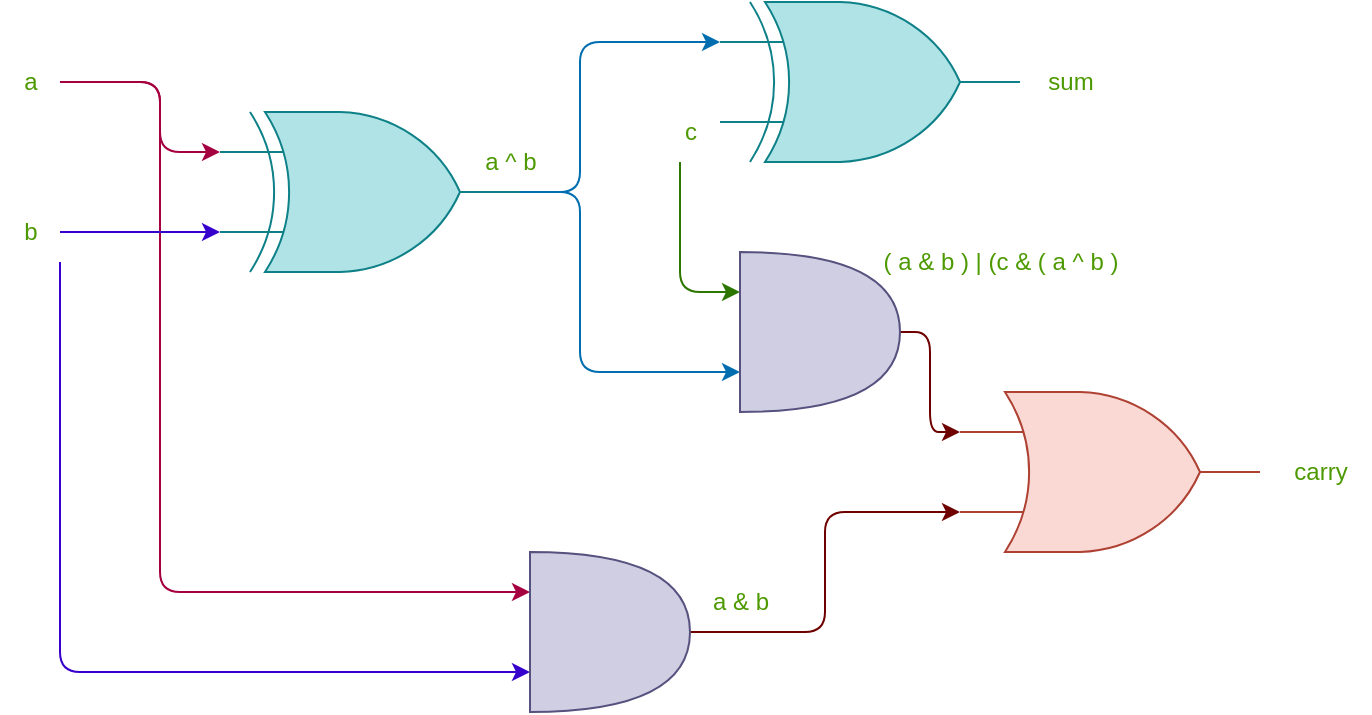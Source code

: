 <mxfile>
    <diagram id="dM_LisWshwMdED85blx-" name="Page-1">
        <mxGraphModel dx="822" dy="667" grid="1" gridSize="10" guides="1" tooltips="1" connect="1" arrows="1" fold="1" page="1" pageScale="1" pageWidth="850" pageHeight="1100" math="0" shadow="0">
            <root>
                <mxCell id="0"/>
                <mxCell id="1" parent="0"/>
                <mxCell id="8" value="" style="html=1;entryX=0;entryY=0.25;entryDx=0;entryDy=0;entryPerimeter=0;exitX=1;exitY=0.5;exitDx=0;exitDy=0;exitPerimeter=0;edgeStyle=elbowEdgeStyle;fillColor=#1ba1e2;strokeColor=#006EAF;" parent="1" source="6" target="7" edge="1">
                    <mxGeometry relative="1" as="geometry">
                        <mxPoint x="415" y="340" as="sourcePoint"/>
                        <Array as="points">
                            <mxPoint x="370" y="220"/>
                        </Array>
                    </mxGeometry>
                </mxCell>
                <mxCell id="27" style="edgeStyle=elbowEdgeStyle;html=1;exitX=1;exitY=0.5;exitDx=0;exitDy=0;exitPerimeter=0;entryX=0;entryY=0.75;entryDx=0;entryDy=0;entryPerimeter=0;fillColor=#1ba1e2;strokeColor=#006EAF;" parent="1" source="6" target="25" edge="1">
                    <mxGeometry relative="1" as="geometry">
                        <Array as="points">
                            <mxPoint x="370" y="270"/>
                        </Array>
                    </mxGeometry>
                </mxCell>
                <mxCell id="6" value="" style="verticalLabelPosition=bottom;shadow=0;dashed=0;align=center;html=1;verticalAlign=top;shape=mxgraph.electrical.logic_gates.logic_gate;operation=xor;fillColor=#b0e3e6;strokeColor=#0e8088;" parent="1" vertex="1">
                    <mxGeometry x="190" y="230" width="150" height="80" as="geometry"/>
                </mxCell>
                <mxCell id="7" value="" style="verticalLabelPosition=bottom;shadow=0;dashed=0;align=center;html=1;verticalAlign=top;shape=mxgraph.electrical.logic_gates.logic_gate;operation=xor;fillColor=#b0e3e6;strokeColor=#0e8088;" parent="1" vertex="1">
                    <mxGeometry x="440" y="175" width="150" height="80" as="geometry"/>
                </mxCell>
                <mxCell id="17" style="edgeStyle=elbowEdgeStyle;html=1;entryX=0;entryY=0.25;entryDx=0;entryDy=0;entryPerimeter=0;fillColor=#d80073;strokeColor=#A50040;" parent="1" source="11" target="6" edge="1">
                    <mxGeometry relative="1" as="geometry">
                        <Array as="points">
                            <mxPoint x="160" y="240"/>
                        </Array>
                    </mxGeometry>
                </mxCell>
                <mxCell id="19" style="edgeStyle=elbowEdgeStyle;html=1;entryX=0;entryY=0.25;entryDx=0;entryDy=0;entryPerimeter=0;fillColor=#d80073;strokeColor=#A50040;" parent="1" source="11" target="16" edge="1">
                    <mxGeometry relative="1" as="geometry">
                        <Array as="points">
                            <mxPoint x="160" y="360"/>
                            <mxPoint x="230" y="270"/>
                            <mxPoint x="230" y="340"/>
                        </Array>
                    </mxGeometry>
                </mxCell>
                <mxCell id="11" value="&lt;font color=&quot;#4d9900&quot;&gt;a&lt;/font&gt;" style="text;html=1;align=center;verticalAlign=middle;resizable=0;points=[];autosize=1;strokeColor=none;fillColor=none;" parent="1" vertex="1">
                    <mxGeometry x="80" y="200" width="30" height="30" as="geometry"/>
                </mxCell>
                <mxCell id="18" style="edgeStyle=elbowEdgeStyle;html=1;entryX=0;entryY=0.75;entryDx=0;entryDy=0;entryPerimeter=0;fillColor=#6a00ff;strokeColor=#3700CC;" parent="1" source="12" target="6" edge="1">
                    <mxGeometry relative="1" as="geometry"/>
                </mxCell>
                <mxCell id="22" style="edgeStyle=elbowEdgeStyle;html=1;entryX=0;entryY=0.75;entryDx=0;entryDy=0;entryPerimeter=0;fillColor=#6a00ff;strokeColor=#3700CC;" parent="1" source="12" target="16" edge="1">
                    <mxGeometry relative="1" as="geometry">
                        <Array as="points">
                            <mxPoint x="110" y="410"/>
                        </Array>
                    </mxGeometry>
                </mxCell>
                <mxCell id="12" value="&lt;font color=&quot;#4d9900&quot;&gt;b&lt;/font&gt;" style="text;html=1;align=center;verticalAlign=middle;resizable=0;points=[];autosize=1;strokeColor=none;fillColor=none;" parent="1" vertex="1">
                    <mxGeometry x="80" y="275" width="30" height="30" as="geometry"/>
                </mxCell>
                <mxCell id="26" style="edgeStyle=elbowEdgeStyle;html=1;entryX=0;entryY=0.25;entryDx=0;entryDy=0;entryPerimeter=0;fillColor=#60a917;strokeColor=#2D7600;" parent="1" source="13" target="25" edge="1">
                    <mxGeometry relative="1" as="geometry">
                        <Array as="points">
                            <mxPoint x="420" y="290"/>
                            <mxPoint x="485" y="280"/>
                        </Array>
                    </mxGeometry>
                </mxCell>
                <mxCell id="13" value="&lt;font color=&quot;#4d9900&quot;&gt;c&lt;/font&gt;" style="text;html=1;align=center;verticalAlign=middle;resizable=0;points=[];autosize=1;strokeColor=none;fillColor=none;" parent="1" vertex="1">
                    <mxGeometry x="410" y="225" width="30" height="30" as="geometry"/>
                </mxCell>
                <mxCell id="15" value="&lt;font color=&quot;#4d9900&quot;&gt;sum&lt;/font&gt;" style="text;html=1;align=center;verticalAlign=middle;resizable=0;points=[];autosize=1;strokeColor=none;fillColor=none;" parent="1" vertex="1">
                    <mxGeometry x="590" y="200" width="50" height="30" as="geometry"/>
                </mxCell>
                <mxCell id="24" style="edgeStyle=elbowEdgeStyle;html=1;exitX=1;exitY=0.5;exitDx=0;exitDy=0;exitPerimeter=0;entryX=0;entryY=0.75;entryDx=0;entryDy=0;entryPerimeter=0;fillColor=#a20025;strokeColor=#6F0000;" parent="1" source="16" target="23" edge="1">
                    <mxGeometry relative="1" as="geometry"/>
                </mxCell>
                <mxCell id="16" value="" style="shape=or;whiteSpace=wrap;html=1;fillColor=#d0cee2;strokeColor=#56517e;" parent="1" vertex="1">
                    <mxGeometry x="345" y="450" width="80" height="80" as="geometry"/>
                </mxCell>
                <mxCell id="23" value="" style="verticalLabelPosition=bottom;shadow=0;dashed=0;align=center;html=1;verticalAlign=top;shape=mxgraph.electrical.logic_gates.logic_gate;operation=or;fillColor=#fad9d5;strokeColor=#ae4132;" parent="1" vertex="1">
                    <mxGeometry x="560" y="370" width="150" height="80" as="geometry"/>
                </mxCell>
                <mxCell id="30" style="edgeStyle=elbowEdgeStyle;html=1;exitX=1;exitY=0.5;exitDx=0;exitDy=0;exitPerimeter=0;entryX=0;entryY=0.25;entryDx=0;entryDy=0;entryPerimeter=0;fillColor=#a20025;strokeColor=#6F0000;" parent="1" source="25" target="23" edge="1">
                    <mxGeometry relative="1" as="geometry"/>
                </mxCell>
                <mxCell id="25" value="" style="shape=or;whiteSpace=wrap;html=1;fillColor=#d0cee2;strokeColor=#56517e;" parent="1" vertex="1">
                    <mxGeometry x="450" y="300" width="80" height="80" as="geometry"/>
                </mxCell>
                <mxCell id="28" value="&lt;font color=&quot;#4d9900&quot;&gt;a ^ b&lt;/font&gt;" style="text;html=1;align=center;verticalAlign=middle;resizable=0;points=[];autosize=1;strokeColor=none;fillColor=none;" parent="1" vertex="1">
                    <mxGeometry x="310" y="240" width="50" height="30" as="geometry"/>
                </mxCell>
                <mxCell id="29" value="&lt;font color=&quot;#4d9900&quot;&gt;a &amp;amp; b&lt;/font&gt;" style="text;html=1;align=center;verticalAlign=middle;resizable=0;points=[];autosize=1;strokeColor=none;fillColor=none;" parent="1" vertex="1">
                    <mxGeometry x="425" y="460" width="50" height="30" as="geometry"/>
                </mxCell>
                <mxCell id="31" value="&lt;font color=&quot;#4d9900&quot;&gt;carry&lt;/font&gt;" style="text;html=1;align=center;verticalAlign=middle;resizable=0;points=[];autosize=1;strokeColor=none;fillColor=none;" parent="1" vertex="1">
                    <mxGeometry x="715" y="395" width="50" height="30" as="geometry"/>
                </mxCell>
                <mxCell id="33" value="&lt;font color=&quot;#4d9900&quot;&gt;( a &amp;amp; b ) | (c &amp;amp; ( a ^ b )&lt;/font&gt;" style="text;html=1;align=center;verticalAlign=middle;resizable=0;points=[];autosize=1;strokeColor=none;fillColor=none;" parent="1" vertex="1">
                    <mxGeometry x="510" y="290" width="140" height="30" as="geometry"/>
                </mxCell>
            </root>
        </mxGraphModel>
    </diagram>
</mxfile>